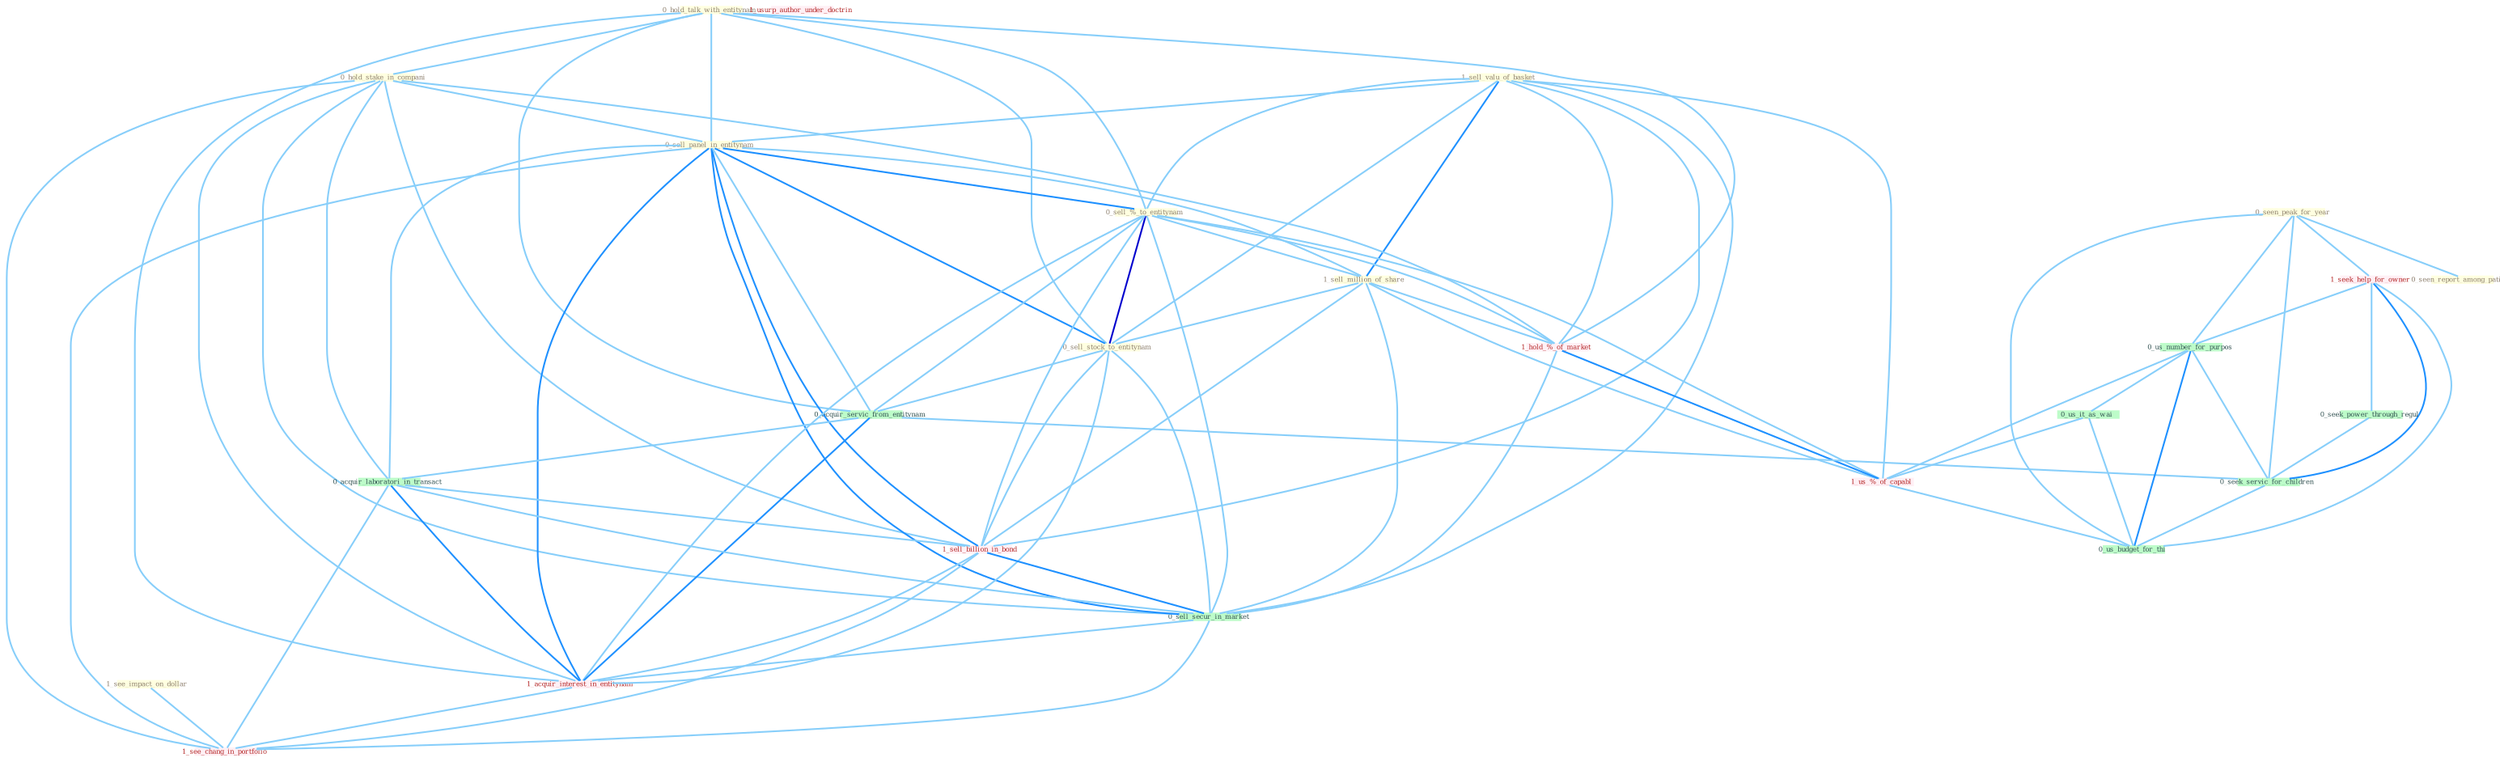 Graph G{ 
    node
    [shape=polygon,style=filled,width=.5,height=.06,color="#BDFCC9",fixedsize=true,fontsize=4,
    fontcolor="#2f4f4f"];
    {node
    [color="#ffffe0", fontcolor="#8b7d6b"] "1_sell_valu_of_basket " "0_hold_talk_with_entitynam " "0_seen_peak_for_year " "0_hold_stake_in_compani " "0_sell_panel_in_entitynam " "0_seen_report_among_patient " "0_sell_%_to_entitynam " "1_sell_million_of_share " "0_sell_stock_to_entitynam " "1_see_impact_on_dollar "}
{node [color="#fff0f5", fontcolor="#b22222"] "1_seek_help_for_owner " "1_hold_%_of_market " "1_sell_billion_in_bond " "1_usurp_author_under_doctrin " "1_us_%_of_capabl " "1_acquir_interest_in_entitynam " "1_see_chang_in_portfolio "}
edge [color="#B0E2FF"];

	"1_sell_valu_of_basket " -- "0_sell_panel_in_entitynam " [w="1", color="#87cefa" ];
	"1_sell_valu_of_basket " -- "0_sell_%_to_entitynam " [w="1", color="#87cefa" ];
	"1_sell_valu_of_basket " -- "1_sell_million_of_share " [w="2", color="#1e90ff" , len=0.8];
	"1_sell_valu_of_basket " -- "0_sell_stock_to_entitynam " [w="1", color="#87cefa" ];
	"1_sell_valu_of_basket " -- "1_hold_%_of_market " [w="1", color="#87cefa" ];
	"1_sell_valu_of_basket " -- "1_sell_billion_in_bond " [w="1", color="#87cefa" ];
	"1_sell_valu_of_basket " -- "1_us_%_of_capabl " [w="1", color="#87cefa" ];
	"1_sell_valu_of_basket " -- "0_sell_secur_in_market " [w="1", color="#87cefa" ];
	"0_hold_talk_with_entitynam " -- "0_hold_stake_in_compani " [w="1", color="#87cefa" ];
	"0_hold_talk_with_entitynam " -- "0_sell_panel_in_entitynam " [w="1", color="#87cefa" ];
	"0_hold_talk_with_entitynam " -- "0_sell_%_to_entitynam " [w="1", color="#87cefa" ];
	"0_hold_talk_with_entitynam " -- "0_sell_stock_to_entitynam " [w="1", color="#87cefa" ];
	"0_hold_talk_with_entitynam " -- "0_acquir_servic_from_entitynam " [w="1", color="#87cefa" ];
	"0_hold_talk_with_entitynam " -- "1_hold_%_of_market " [w="1", color="#87cefa" ];
	"0_hold_talk_with_entitynam " -- "1_acquir_interest_in_entitynam " [w="1", color="#87cefa" ];
	"0_seen_peak_for_year " -- "0_seen_report_among_patient " [w="1", color="#87cefa" ];
	"0_seen_peak_for_year " -- "1_seek_help_for_owner " [w="1", color="#87cefa" ];
	"0_seen_peak_for_year " -- "0_us_number_for_purpos " [w="1", color="#87cefa" ];
	"0_seen_peak_for_year " -- "0_seek_servic_for_children " [w="1", color="#87cefa" ];
	"0_seen_peak_for_year " -- "0_us_budget_for_thi " [w="1", color="#87cefa" ];
	"0_hold_stake_in_compani " -- "0_sell_panel_in_entitynam " [w="1", color="#87cefa" ];
	"0_hold_stake_in_compani " -- "1_hold_%_of_market " [w="1", color="#87cefa" ];
	"0_hold_stake_in_compani " -- "0_acquir_laboratori_in_transact " [w="1", color="#87cefa" ];
	"0_hold_stake_in_compani " -- "1_sell_billion_in_bond " [w="1", color="#87cefa" ];
	"0_hold_stake_in_compani " -- "0_sell_secur_in_market " [w="1", color="#87cefa" ];
	"0_hold_stake_in_compani " -- "1_acquir_interest_in_entitynam " [w="1", color="#87cefa" ];
	"0_hold_stake_in_compani " -- "1_see_chang_in_portfolio " [w="1", color="#87cefa" ];
	"0_sell_panel_in_entitynam " -- "0_sell_%_to_entitynam " [w="2", color="#1e90ff" , len=0.8];
	"0_sell_panel_in_entitynam " -- "1_sell_million_of_share " [w="1", color="#87cefa" ];
	"0_sell_panel_in_entitynam " -- "0_sell_stock_to_entitynam " [w="2", color="#1e90ff" , len=0.8];
	"0_sell_panel_in_entitynam " -- "0_acquir_servic_from_entitynam " [w="1", color="#87cefa" ];
	"0_sell_panel_in_entitynam " -- "0_acquir_laboratori_in_transact " [w="1", color="#87cefa" ];
	"0_sell_panel_in_entitynam " -- "1_sell_billion_in_bond " [w="2", color="#1e90ff" , len=0.8];
	"0_sell_panel_in_entitynam " -- "0_sell_secur_in_market " [w="2", color="#1e90ff" , len=0.8];
	"0_sell_panel_in_entitynam " -- "1_acquir_interest_in_entitynam " [w="2", color="#1e90ff" , len=0.8];
	"0_sell_panel_in_entitynam " -- "1_see_chang_in_portfolio " [w="1", color="#87cefa" ];
	"0_sell_%_to_entitynam " -- "1_sell_million_of_share " [w="1", color="#87cefa" ];
	"0_sell_%_to_entitynam " -- "0_sell_stock_to_entitynam " [w="3", color="#0000cd" , len=0.6];
	"0_sell_%_to_entitynam " -- "0_acquir_servic_from_entitynam " [w="1", color="#87cefa" ];
	"0_sell_%_to_entitynam " -- "1_hold_%_of_market " [w="1", color="#87cefa" ];
	"0_sell_%_to_entitynam " -- "1_sell_billion_in_bond " [w="1", color="#87cefa" ];
	"0_sell_%_to_entitynam " -- "1_us_%_of_capabl " [w="1", color="#87cefa" ];
	"0_sell_%_to_entitynam " -- "0_sell_secur_in_market " [w="1", color="#87cefa" ];
	"0_sell_%_to_entitynam " -- "1_acquir_interest_in_entitynam " [w="1", color="#87cefa" ];
	"1_sell_million_of_share " -- "0_sell_stock_to_entitynam " [w="1", color="#87cefa" ];
	"1_sell_million_of_share " -- "1_hold_%_of_market " [w="1", color="#87cefa" ];
	"1_sell_million_of_share " -- "1_sell_billion_in_bond " [w="1", color="#87cefa" ];
	"1_sell_million_of_share " -- "1_us_%_of_capabl " [w="1", color="#87cefa" ];
	"1_sell_million_of_share " -- "0_sell_secur_in_market " [w="1", color="#87cefa" ];
	"0_sell_stock_to_entitynam " -- "0_acquir_servic_from_entitynam " [w="1", color="#87cefa" ];
	"0_sell_stock_to_entitynam " -- "1_sell_billion_in_bond " [w="1", color="#87cefa" ];
	"0_sell_stock_to_entitynam " -- "0_sell_secur_in_market " [w="1", color="#87cefa" ];
	"0_sell_stock_to_entitynam " -- "1_acquir_interest_in_entitynam " [w="1", color="#87cefa" ];
	"1_see_impact_on_dollar " -- "1_see_chang_in_portfolio " [w="1", color="#87cefa" ];
	"1_seek_help_for_owner " -- "0_seek_power_through_regul " [w="1", color="#87cefa" ];
	"1_seek_help_for_owner " -- "0_us_number_for_purpos " [w="1", color="#87cefa" ];
	"1_seek_help_for_owner " -- "0_seek_servic_for_children " [w="2", color="#1e90ff" , len=0.8];
	"1_seek_help_for_owner " -- "0_us_budget_for_thi " [w="1", color="#87cefa" ];
	"0_acquir_servic_from_entitynam " -- "0_acquir_laboratori_in_transact " [w="1", color="#87cefa" ];
	"0_acquir_servic_from_entitynam " -- "1_acquir_interest_in_entitynam " [w="2", color="#1e90ff" , len=0.8];
	"0_acquir_servic_from_entitynam " -- "0_seek_servic_for_children " [w="1", color="#87cefa" ];
	"1_hold_%_of_market " -- "1_us_%_of_capabl " [w="2", color="#1e90ff" , len=0.8];
	"1_hold_%_of_market " -- "0_sell_secur_in_market " [w="1", color="#87cefa" ];
	"0_seek_power_through_regul " -- "0_seek_servic_for_children " [w="1", color="#87cefa" ];
	"0_us_number_for_purpos " -- "0_us_it_as_wai " [w="1", color="#87cefa" ];
	"0_us_number_for_purpos " -- "1_us_%_of_capabl " [w="1", color="#87cefa" ];
	"0_us_number_for_purpos " -- "0_seek_servic_for_children " [w="1", color="#87cefa" ];
	"0_us_number_for_purpos " -- "0_us_budget_for_thi " [w="2", color="#1e90ff" , len=0.8];
	"0_acquir_laboratori_in_transact " -- "1_sell_billion_in_bond " [w="1", color="#87cefa" ];
	"0_acquir_laboratori_in_transact " -- "0_sell_secur_in_market " [w="1", color="#87cefa" ];
	"0_acquir_laboratori_in_transact " -- "1_acquir_interest_in_entitynam " [w="2", color="#1e90ff" , len=0.8];
	"0_acquir_laboratori_in_transact " -- "1_see_chang_in_portfolio " [w="1", color="#87cefa" ];
	"1_sell_billion_in_bond " -- "0_sell_secur_in_market " [w="2", color="#1e90ff" , len=0.8];
	"1_sell_billion_in_bond " -- "1_acquir_interest_in_entitynam " [w="1", color="#87cefa" ];
	"1_sell_billion_in_bond " -- "1_see_chang_in_portfolio " [w="1", color="#87cefa" ];
	"0_us_it_as_wai " -- "1_us_%_of_capabl " [w="1", color="#87cefa" ];
	"0_us_it_as_wai " -- "0_us_budget_for_thi " [w="1", color="#87cefa" ];
	"1_us_%_of_capabl " -- "0_us_budget_for_thi " [w="1", color="#87cefa" ];
	"0_sell_secur_in_market " -- "1_acquir_interest_in_entitynam " [w="1", color="#87cefa" ];
	"0_sell_secur_in_market " -- "1_see_chang_in_portfolio " [w="1", color="#87cefa" ];
	"1_acquir_interest_in_entitynam " -- "1_see_chang_in_portfolio " [w="1", color="#87cefa" ];
	"0_seek_servic_for_children " -- "0_us_budget_for_thi " [w="1", color="#87cefa" ];
}